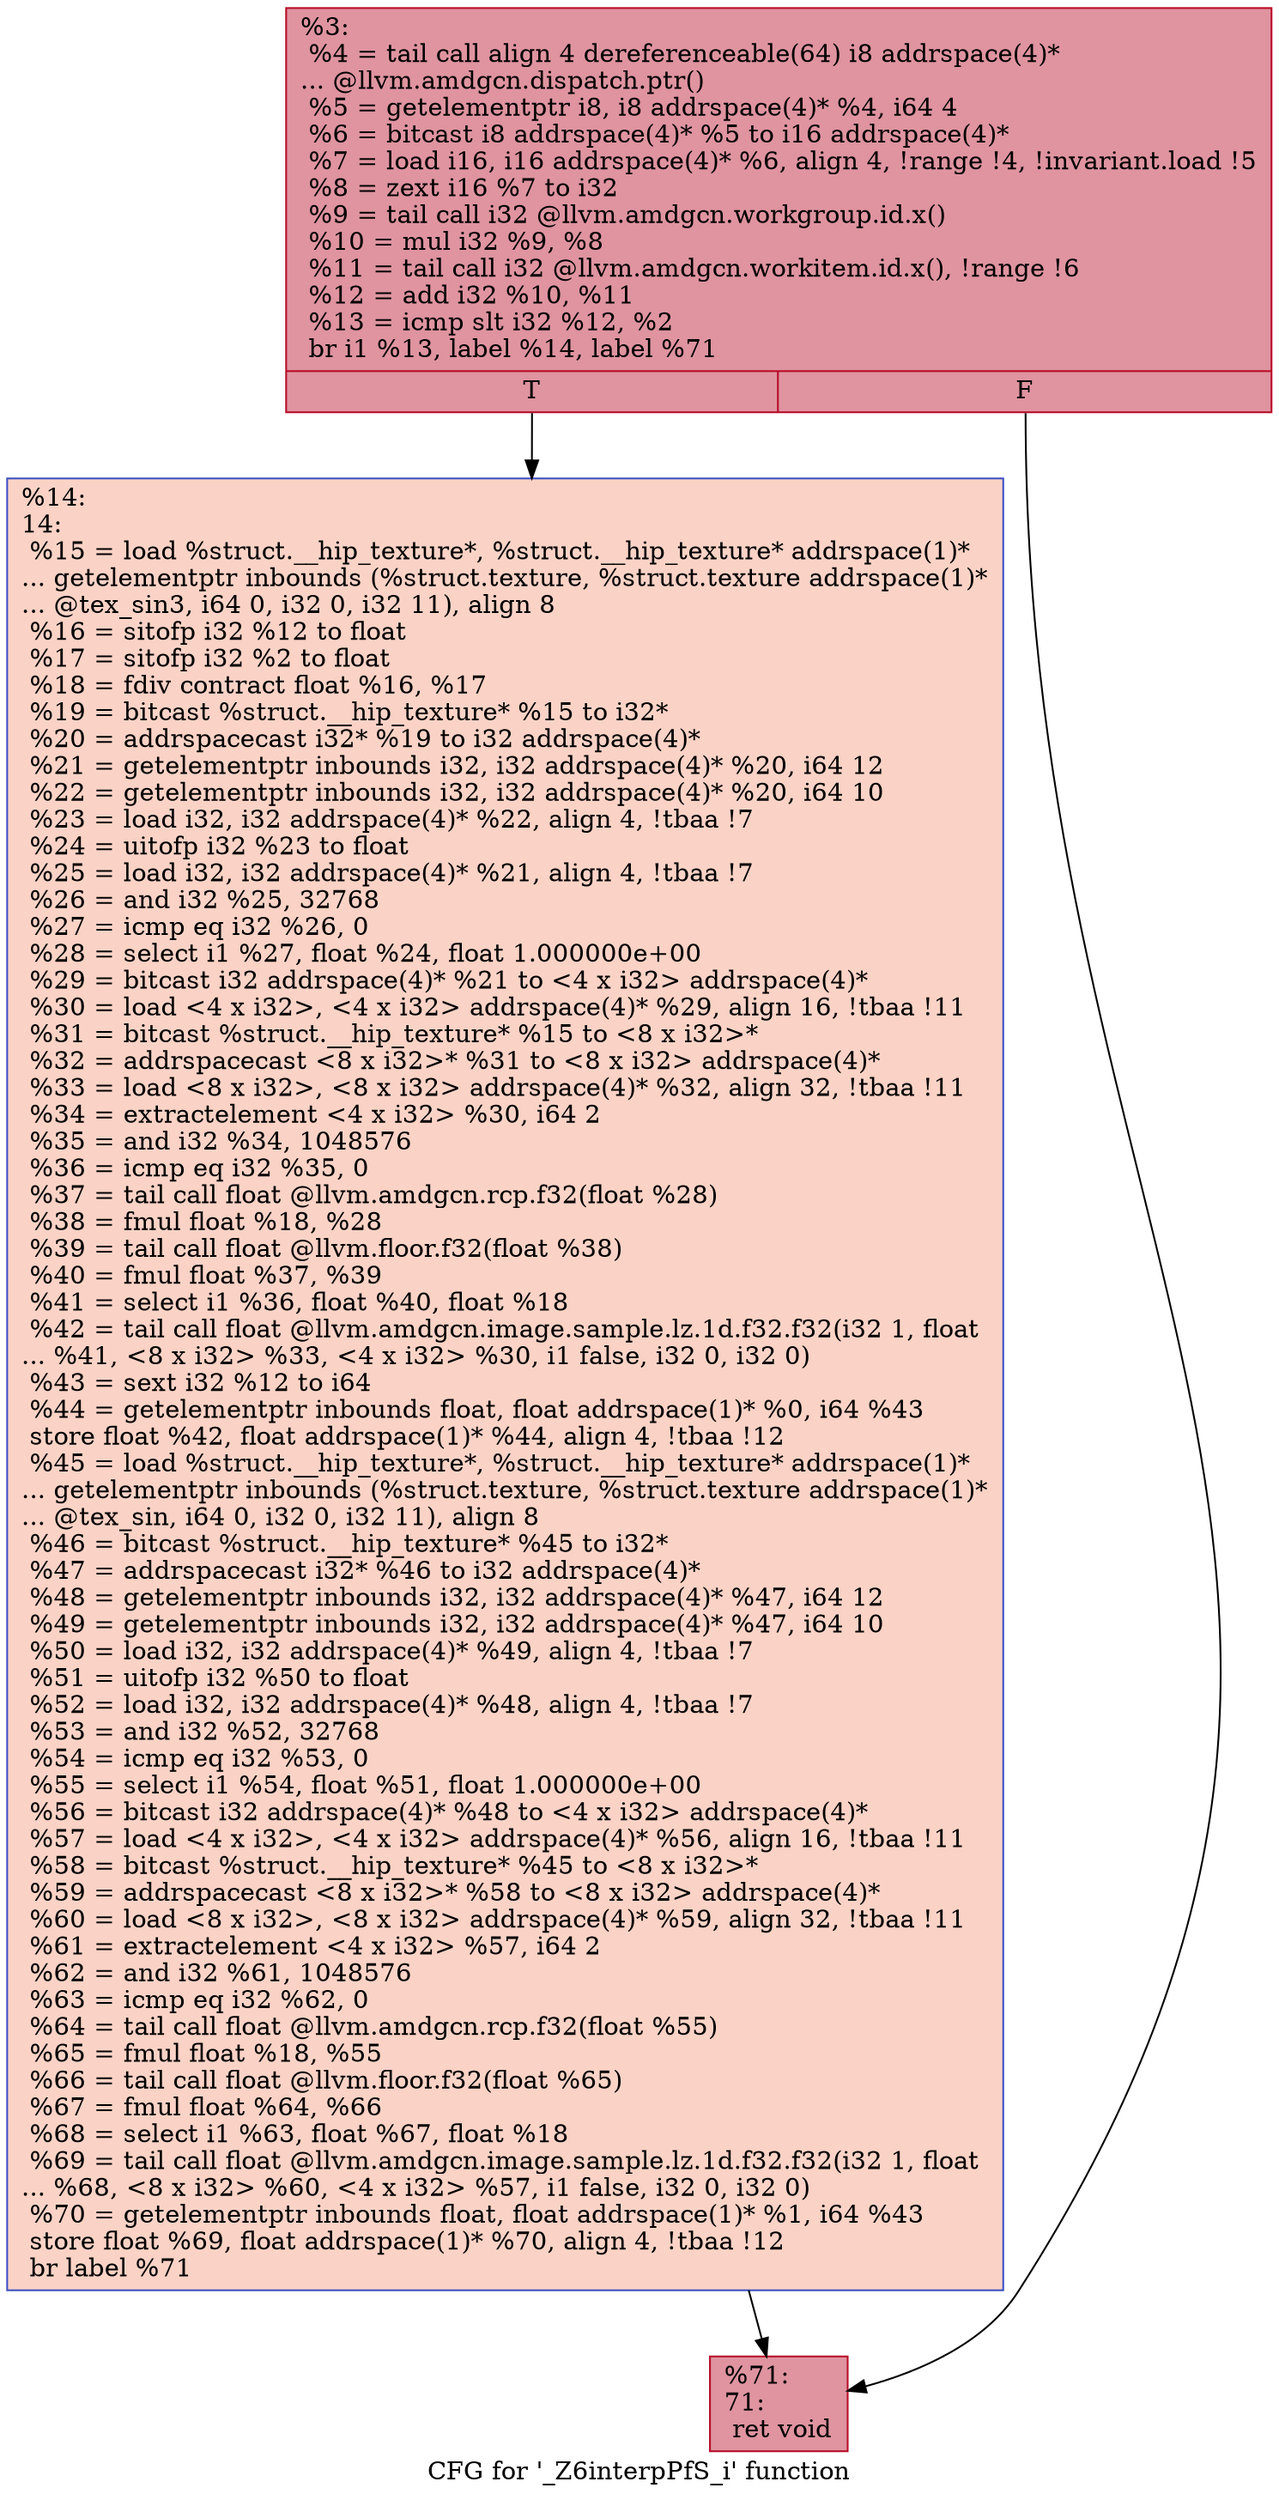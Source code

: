 digraph "CFG for '_Z6interpPfS_i' function" {
	label="CFG for '_Z6interpPfS_i' function";

	Node0x5b006e0 [shape=record,color="#b70d28ff", style=filled, fillcolor="#b70d2870",label="{%3:\l  %4 = tail call align 4 dereferenceable(64) i8 addrspace(4)*\l... @llvm.amdgcn.dispatch.ptr()\l  %5 = getelementptr i8, i8 addrspace(4)* %4, i64 4\l  %6 = bitcast i8 addrspace(4)* %5 to i16 addrspace(4)*\l  %7 = load i16, i16 addrspace(4)* %6, align 4, !range !4, !invariant.load !5\l  %8 = zext i16 %7 to i32\l  %9 = tail call i32 @llvm.amdgcn.workgroup.id.x()\l  %10 = mul i32 %9, %8\l  %11 = tail call i32 @llvm.amdgcn.workitem.id.x(), !range !6\l  %12 = add i32 %10, %11\l  %13 = icmp slt i32 %12, %2\l  br i1 %13, label %14, label %71\l|{<s0>T|<s1>F}}"];
	Node0x5b006e0:s0 -> Node0x5b01fb0;
	Node0x5b006e0:s1 -> Node0x5b02040;
	Node0x5b01fb0 [shape=record,color="#3d50c3ff", style=filled, fillcolor="#f59c7d70",label="{%14:\l14:                                               \l  %15 = load %struct.__hip_texture*, %struct.__hip_texture* addrspace(1)*\l... getelementptr inbounds (%struct.texture, %struct.texture addrspace(1)*\l... @tex_sin3, i64 0, i32 0, i32 11), align 8\l  %16 = sitofp i32 %12 to float\l  %17 = sitofp i32 %2 to float\l  %18 = fdiv contract float %16, %17\l  %19 = bitcast %struct.__hip_texture* %15 to i32*\l  %20 = addrspacecast i32* %19 to i32 addrspace(4)*\l  %21 = getelementptr inbounds i32, i32 addrspace(4)* %20, i64 12\l  %22 = getelementptr inbounds i32, i32 addrspace(4)* %20, i64 10\l  %23 = load i32, i32 addrspace(4)* %22, align 4, !tbaa !7\l  %24 = uitofp i32 %23 to float\l  %25 = load i32, i32 addrspace(4)* %21, align 4, !tbaa !7\l  %26 = and i32 %25, 32768\l  %27 = icmp eq i32 %26, 0\l  %28 = select i1 %27, float %24, float 1.000000e+00\l  %29 = bitcast i32 addrspace(4)* %21 to \<4 x i32\> addrspace(4)*\l  %30 = load \<4 x i32\>, \<4 x i32\> addrspace(4)* %29, align 16, !tbaa !11\l  %31 = bitcast %struct.__hip_texture* %15 to \<8 x i32\>*\l  %32 = addrspacecast \<8 x i32\>* %31 to \<8 x i32\> addrspace(4)*\l  %33 = load \<8 x i32\>, \<8 x i32\> addrspace(4)* %32, align 32, !tbaa !11\l  %34 = extractelement \<4 x i32\> %30, i64 2\l  %35 = and i32 %34, 1048576\l  %36 = icmp eq i32 %35, 0\l  %37 = tail call float @llvm.amdgcn.rcp.f32(float %28)\l  %38 = fmul float %18, %28\l  %39 = tail call float @llvm.floor.f32(float %38)\l  %40 = fmul float %37, %39\l  %41 = select i1 %36, float %40, float %18\l  %42 = tail call float @llvm.amdgcn.image.sample.lz.1d.f32.f32(i32 1, float\l... %41, \<8 x i32\> %33, \<4 x i32\> %30, i1 false, i32 0, i32 0)\l  %43 = sext i32 %12 to i64\l  %44 = getelementptr inbounds float, float addrspace(1)* %0, i64 %43\l  store float %42, float addrspace(1)* %44, align 4, !tbaa !12\l  %45 = load %struct.__hip_texture*, %struct.__hip_texture* addrspace(1)*\l... getelementptr inbounds (%struct.texture, %struct.texture addrspace(1)*\l... @tex_sin, i64 0, i32 0, i32 11), align 8\l  %46 = bitcast %struct.__hip_texture* %45 to i32*\l  %47 = addrspacecast i32* %46 to i32 addrspace(4)*\l  %48 = getelementptr inbounds i32, i32 addrspace(4)* %47, i64 12\l  %49 = getelementptr inbounds i32, i32 addrspace(4)* %47, i64 10\l  %50 = load i32, i32 addrspace(4)* %49, align 4, !tbaa !7\l  %51 = uitofp i32 %50 to float\l  %52 = load i32, i32 addrspace(4)* %48, align 4, !tbaa !7\l  %53 = and i32 %52, 32768\l  %54 = icmp eq i32 %53, 0\l  %55 = select i1 %54, float %51, float 1.000000e+00\l  %56 = bitcast i32 addrspace(4)* %48 to \<4 x i32\> addrspace(4)*\l  %57 = load \<4 x i32\>, \<4 x i32\> addrspace(4)* %56, align 16, !tbaa !11\l  %58 = bitcast %struct.__hip_texture* %45 to \<8 x i32\>*\l  %59 = addrspacecast \<8 x i32\>* %58 to \<8 x i32\> addrspace(4)*\l  %60 = load \<8 x i32\>, \<8 x i32\> addrspace(4)* %59, align 32, !tbaa !11\l  %61 = extractelement \<4 x i32\> %57, i64 2\l  %62 = and i32 %61, 1048576\l  %63 = icmp eq i32 %62, 0\l  %64 = tail call float @llvm.amdgcn.rcp.f32(float %55)\l  %65 = fmul float %18, %55\l  %66 = tail call float @llvm.floor.f32(float %65)\l  %67 = fmul float %64, %66\l  %68 = select i1 %63, float %67, float %18\l  %69 = tail call float @llvm.amdgcn.image.sample.lz.1d.f32.f32(i32 1, float\l... %68, \<8 x i32\> %60, \<4 x i32\> %57, i1 false, i32 0, i32 0)\l  %70 = getelementptr inbounds float, float addrspace(1)* %1, i64 %43\l  store float %69, float addrspace(1)* %70, align 4, !tbaa !12\l  br label %71\l}"];
	Node0x5b01fb0 -> Node0x5b02040;
	Node0x5b02040 [shape=record,color="#b70d28ff", style=filled, fillcolor="#b70d2870",label="{%71:\l71:                                               \l  ret void\l}"];
}
